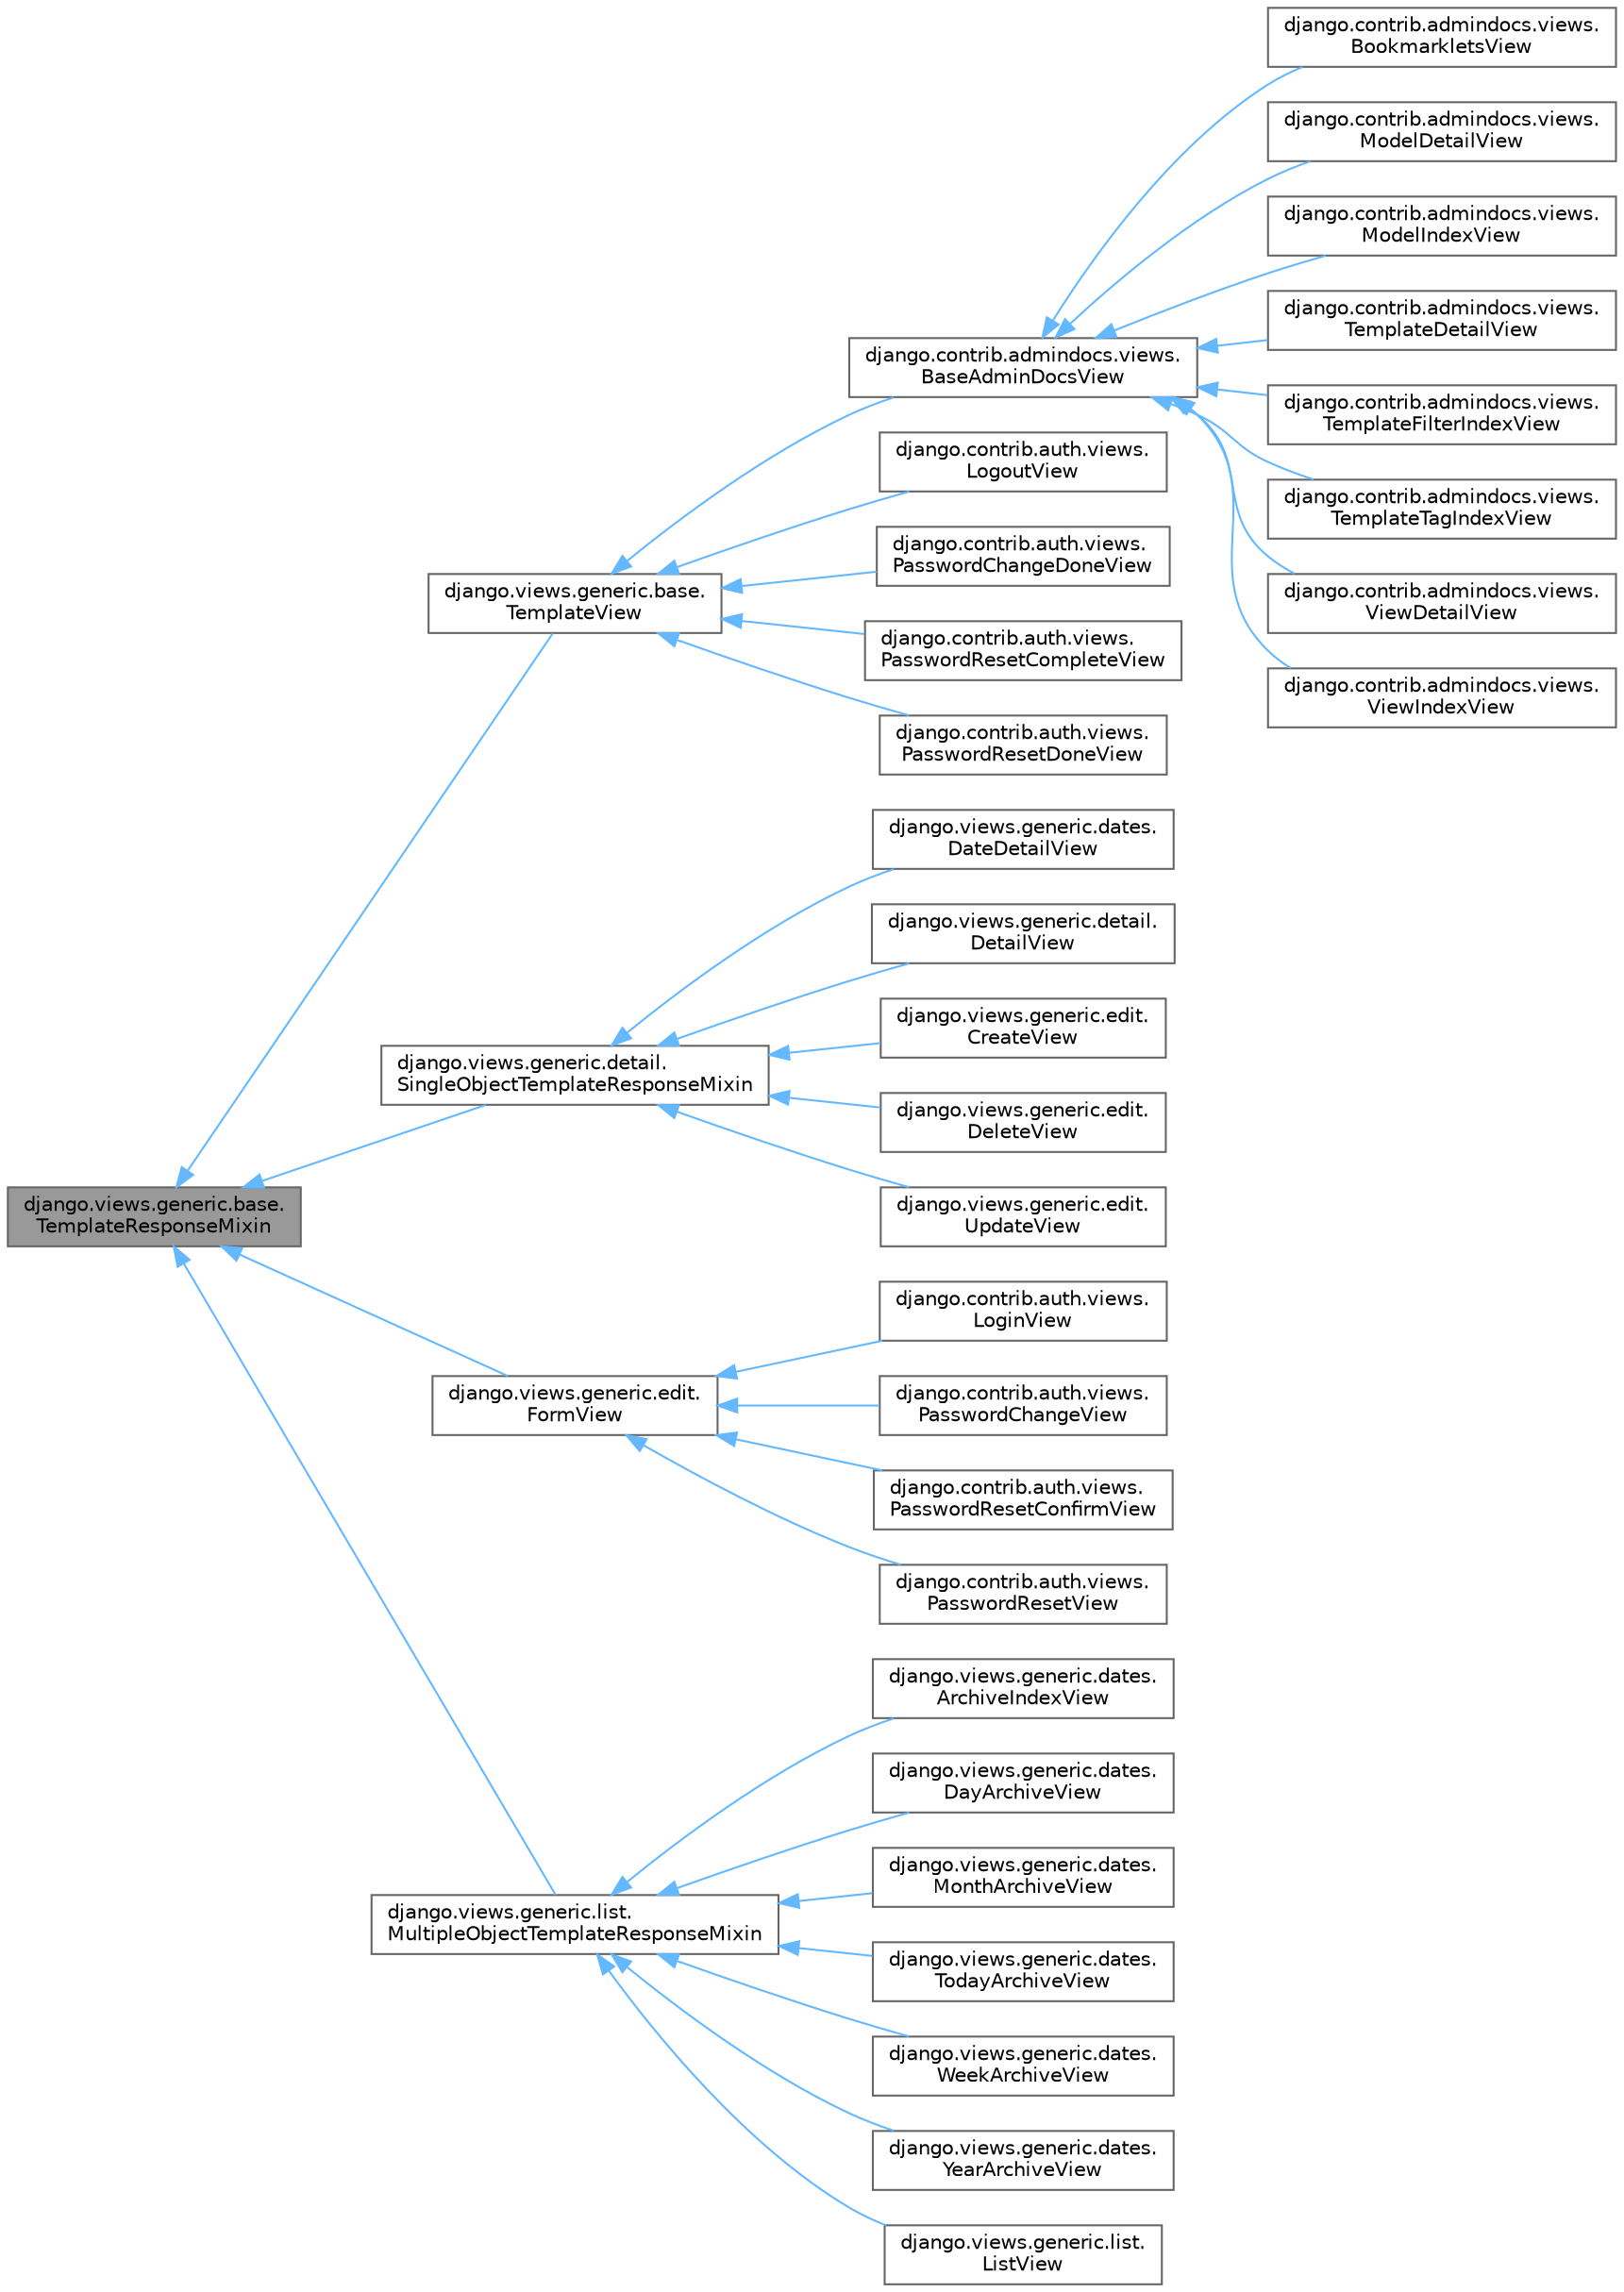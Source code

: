 digraph "django.views.generic.base.TemplateResponseMixin"
{
 // LATEX_PDF_SIZE
  bgcolor="transparent";
  edge [fontname=Helvetica,fontsize=10,labelfontname=Helvetica,labelfontsize=10];
  node [fontname=Helvetica,fontsize=10,shape=box,height=0.2,width=0.4];
  rankdir="LR";
  Node1 [id="Node000001",label="django.views.generic.base.\lTemplateResponseMixin",height=0.2,width=0.4,color="gray40", fillcolor="grey60", style="filled", fontcolor="black",tooltip=" "];
  Node1 -> Node2 [id="edge34_Node000001_Node000002",dir="back",color="steelblue1",style="solid",tooltip=" "];
  Node2 [id="Node000002",label="django.views.generic.base.\lTemplateView",height=0.2,width=0.4,color="gray40", fillcolor="white", style="filled",URL="$classdjango_1_1views_1_1generic_1_1base_1_1TemplateView.html",tooltip=" "];
  Node2 -> Node3 [id="edge35_Node000002_Node000003",dir="back",color="steelblue1",style="solid",tooltip=" "];
  Node3 [id="Node000003",label="django.contrib.admindocs.views.\lBaseAdminDocsView",height=0.2,width=0.4,color="gray40", fillcolor="white", style="filled",URL="$classdjango_1_1contrib_1_1admindocs_1_1views_1_1BaseAdminDocsView.html",tooltip=" "];
  Node3 -> Node4 [id="edge36_Node000003_Node000004",dir="back",color="steelblue1",style="solid",tooltip=" "];
  Node4 [id="Node000004",label="django.contrib.admindocs.views.\lBookmarkletsView",height=0.2,width=0.4,color="gray40", fillcolor="white", style="filled",URL="$classdjango_1_1contrib_1_1admindocs_1_1views_1_1BookmarkletsView.html",tooltip=" "];
  Node3 -> Node5 [id="edge37_Node000003_Node000005",dir="back",color="steelblue1",style="solid",tooltip=" "];
  Node5 [id="Node000005",label="django.contrib.admindocs.views.\lModelDetailView",height=0.2,width=0.4,color="gray40", fillcolor="white", style="filled",URL="$classdjango_1_1contrib_1_1admindocs_1_1views_1_1ModelDetailView.html",tooltip=" "];
  Node3 -> Node6 [id="edge38_Node000003_Node000006",dir="back",color="steelblue1",style="solid",tooltip=" "];
  Node6 [id="Node000006",label="django.contrib.admindocs.views.\lModelIndexView",height=0.2,width=0.4,color="gray40", fillcolor="white", style="filled",URL="$classdjango_1_1contrib_1_1admindocs_1_1views_1_1ModelIndexView.html",tooltip=" "];
  Node3 -> Node7 [id="edge39_Node000003_Node000007",dir="back",color="steelblue1",style="solid",tooltip=" "];
  Node7 [id="Node000007",label="django.contrib.admindocs.views.\lTemplateDetailView",height=0.2,width=0.4,color="gray40", fillcolor="white", style="filled",URL="$classdjango_1_1contrib_1_1admindocs_1_1views_1_1TemplateDetailView.html",tooltip=" "];
  Node3 -> Node8 [id="edge40_Node000003_Node000008",dir="back",color="steelblue1",style="solid",tooltip=" "];
  Node8 [id="Node000008",label="django.contrib.admindocs.views.\lTemplateFilterIndexView",height=0.2,width=0.4,color="gray40", fillcolor="white", style="filled",URL="$classdjango_1_1contrib_1_1admindocs_1_1views_1_1TemplateFilterIndexView.html",tooltip=" "];
  Node3 -> Node9 [id="edge41_Node000003_Node000009",dir="back",color="steelblue1",style="solid",tooltip=" "];
  Node9 [id="Node000009",label="django.contrib.admindocs.views.\lTemplateTagIndexView",height=0.2,width=0.4,color="gray40", fillcolor="white", style="filled",URL="$classdjango_1_1contrib_1_1admindocs_1_1views_1_1TemplateTagIndexView.html",tooltip=" "];
  Node3 -> Node10 [id="edge42_Node000003_Node000010",dir="back",color="steelblue1",style="solid",tooltip=" "];
  Node10 [id="Node000010",label="django.contrib.admindocs.views.\lViewDetailView",height=0.2,width=0.4,color="gray40", fillcolor="white", style="filled",URL="$classdjango_1_1contrib_1_1admindocs_1_1views_1_1ViewDetailView.html",tooltip=" "];
  Node3 -> Node11 [id="edge43_Node000003_Node000011",dir="back",color="steelblue1",style="solid",tooltip=" "];
  Node11 [id="Node000011",label="django.contrib.admindocs.views.\lViewIndexView",height=0.2,width=0.4,color="gray40", fillcolor="white", style="filled",URL="$classdjango_1_1contrib_1_1admindocs_1_1views_1_1ViewIndexView.html",tooltip=" "];
  Node2 -> Node12 [id="edge44_Node000002_Node000012",dir="back",color="steelblue1",style="solid",tooltip=" "];
  Node12 [id="Node000012",label="django.contrib.auth.views.\lLogoutView",height=0.2,width=0.4,color="gray40", fillcolor="white", style="filled",URL="$classdjango_1_1contrib_1_1auth_1_1views_1_1LogoutView.html",tooltip=" "];
  Node2 -> Node13 [id="edge45_Node000002_Node000013",dir="back",color="steelblue1",style="solid",tooltip=" "];
  Node13 [id="Node000013",label="django.contrib.auth.views.\lPasswordChangeDoneView",height=0.2,width=0.4,color="gray40", fillcolor="white", style="filled",URL="$classdjango_1_1contrib_1_1auth_1_1views_1_1PasswordChangeDoneView.html",tooltip=" "];
  Node2 -> Node14 [id="edge46_Node000002_Node000014",dir="back",color="steelblue1",style="solid",tooltip=" "];
  Node14 [id="Node000014",label="django.contrib.auth.views.\lPasswordResetCompleteView",height=0.2,width=0.4,color="gray40", fillcolor="white", style="filled",URL="$classdjango_1_1contrib_1_1auth_1_1views_1_1PasswordResetCompleteView.html",tooltip=" "];
  Node2 -> Node15 [id="edge47_Node000002_Node000015",dir="back",color="steelblue1",style="solid",tooltip=" "];
  Node15 [id="Node000015",label="django.contrib.auth.views.\lPasswordResetDoneView",height=0.2,width=0.4,color="gray40", fillcolor="white", style="filled",URL="$classdjango_1_1contrib_1_1auth_1_1views_1_1PasswordResetDoneView.html",tooltip=" "];
  Node1 -> Node16 [id="edge48_Node000001_Node000016",dir="back",color="steelblue1",style="solid",tooltip=" "];
  Node16 [id="Node000016",label="django.views.generic.detail.\lSingleObjectTemplateResponseMixin",height=0.2,width=0.4,color="gray40", fillcolor="white", style="filled",URL="$classdjango_1_1views_1_1generic_1_1detail_1_1SingleObjectTemplateResponseMixin.html",tooltip=" "];
  Node16 -> Node17 [id="edge49_Node000016_Node000017",dir="back",color="steelblue1",style="solid",tooltip=" "];
  Node17 [id="Node000017",label="django.views.generic.dates.\lDateDetailView",height=0.2,width=0.4,color="gray40", fillcolor="white", style="filled",URL="$classdjango_1_1views_1_1generic_1_1dates_1_1DateDetailView.html",tooltip=" "];
  Node16 -> Node18 [id="edge50_Node000016_Node000018",dir="back",color="steelblue1",style="solid",tooltip=" "];
  Node18 [id="Node000018",label="django.views.generic.detail.\lDetailView",height=0.2,width=0.4,color="gray40", fillcolor="white", style="filled",URL="$classdjango_1_1views_1_1generic_1_1detail_1_1DetailView.html",tooltip=" "];
  Node16 -> Node19 [id="edge51_Node000016_Node000019",dir="back",color="steelblue1",style="solid",tooltip=" "];
  Node19 [id="Node000019",label="django.views.generic.edit.\lCreateView",height=0.2,width=0.4,color="gray40", fillcolor="white", style="filled",URL="$classdjango_1_1views_1_1generic_1_1edit_1_1CreateView.html",tooltip=" "];
  Node16 -> Node20 [id="edge52_Node000016_Node000020",dir="back",color="steelblue1",style="solid",tooltip=" "];
  Node20 [id="Node000020",label="django.views.generic.edit.\lDeleteView",height=0.2,width=0.4,color="gray40", fillcolor="white", style="filled",URL="$classdjango_1_1views_1_1generic_1_1edit_1_1DeleteView.html",tooltip=" "];
  Node16 -> Node21 [id="edge53_Node000016_Node000021",dir="back",color="steelblue1",style="solid",tooltip=" "];
  Node21 [id="Node000021",label="django.views.generic.edit.\lUpdateView",height=0.2,width=0.4,color="gray40", fillcolor="white", style="filled",URL="$classdjango_1_1views_1_1generic_1_1edit_1_1UpdateView.html",tooltip=" "];
  Node1 -> Node22 [id="edge54_Node000001_Node000022",dir="back",color="steelblue1",style="solid",tooltip=" "];
  Node22 [id="Node000022",label="django.views.generic.edit.\lFormView",height=0.2,width=0.4,color="gray40", fillcolor="white", style="filled",URL="$classdjango_1_1views_1_1generic_1_1edit_1_1FormView.html",tooltip=" "];
  Node22 -> Node23 [id="edge55_Node000022_Node000023",dir="back",color="steelblue1",style="solid",tooltip=" "];
  Node23 [id="Node000023",label="django.contrib.auth.views.\lLoginView",height=0.2,width=0.4,color="gray40", fillcolor="white", style="filled",URL="$classdjango_1_1contrib_1_1auth_1_1views_1_1LoginView.html",tooltip=" "];
  Node22 -> Node24 [id="edge56_Node000022_Node000024",dir="back",color="steelblue1",style="solid",tooltip=" "];
  Node24 [id="Node000024",label="django.contrib.auth.views.\lPasswordChangeView",height=0.2,width=0.4,color="gray40", fillcolor="white", style="filled",URL="$classdjango_1_1contrib_1_1auth_1_1views_1_1PasswordChangeView.html",tooltip=" "];
  Node22 -> Node25 [id="edge57_Node000022_Node000025",dir="back",color="steelblue1",style="solid",tooltip=" "];
  Node25 [id="Node000025",label="django.contrib.auth.views.\lPasswordResetConfirmView",height=0.2,width=0.4,color="gray40", fillcolor="white", style="filled",URL="$classdjango_1_1contrib_1_1auth_1_1views_1_1PasswordResetConfirmView.html",tooltip=" "];
  Node22 -> Node26 [id="edge58_Node000022_Node000026",dir="back",color="steelblue1",style="solid",tooltip=" "];
  Node26 [id="Node000026",label="django.contrib.auth.views.\lPasswordResetView",height=0.2,width=0.4,color="gray40", fillcolor="white", style="filled",URL="$classdjango_1_1contrib_1_1auth_1_1views_1_1PasswordResetView.html",tooltip=" "];
  Node1 -> Node27 [id="edge59_Node000001_Node000027",dir="back",color="steelblue1",style="solid",tooltip=" "];
  Node27 [id="Node000027",label="django.views.generic.list.\lMultipleObjectTemplateResponseMixin",height=0.2,width=0.4,color="gray40", fillcolor="white", style="filled",URL="$classdjango_1_1views_1_1generic_1_1list_1_1MultipleObjectTemplateResponseMixin.html",tooltip=" "];
  Node27 -> Node28 [id="edge60_Node000027_Node000028",dir="back",color="steelblue1",style="solid",tooltip=" "];
  Node28 [id="Node000028",label="django.views.generic.dates.\lArchiveIndexView",height=0.2,width=0.4,color="gray40", fillcolor="white", style="filled",URL="$classdjango_1_1views_1_1generic_1_1dates_1_1ArchiveIndexView.html",tooltip=" "];
  Node27 -> Node29 [id="edge61_Node000027_Node000029",dir="back",color="steelblue1",style="solid",tooltip=" "];
  Node29 [id="Node000029",label="django.views.generic.dates.\lDayArchiveView",height=0.2,width=0.4,color="gray40", fillcolor="white", style="filled",URL="$classdjango_1_1views_1_1generic_1_1dates_1_1DayArchiveView.html",tooltip=" "];
  Node27 -> Node30 [id="edge62_Node000027_Node000030",dir="back",color="steelblue1",style="solid",tooltip=" "];
  Node30 [id="Node000030",label="django.views.generic.dates.\lMonthArchiveView",height=0.2,width=0.4,color="gray40", fillcolor="white", style="filled",URL="$classdjango_1_1views_1_1generic_1_1dates_1_1MonthArchiveView.html",tooltip=" "];
  Node27 -> Node31 [id="edge63_Node000027_Node000031",dir="back",color="steelblue1",style="solid",tooltip=" "];
  Node31 [id="Node000031",label="django.views.generic.dates.\lTodayArchiveView",height=0.2,width=0.4,color="gray40", fillcolor="white", style="filled",URL="$classdjango_1_1views_1_1generic_1_1dates_1_1TodayArchiveView.html",tooltip=" "];
  Node27 -> Node32 [id="edge64_Node000027_Node000032",dir="back",color="steelblue1",style="solid",tooltip=" "];
  Node32 [id="Node000032",label="django.views.generic.dates.\lWeekArchiveView",height=0.2,width=0.4,color="gray40", fillcolor="white", style="filled",URL="$classdjango_1_1views_1_1generic_1_1dates_1_1WeekArchiveView.html",tooltip=" "];
  Node27 -> Node33 [id="edge65_Node000027_Node000033",dir="back",color="steelblue1",style="solid",tooltip=" "];
  Node33 [id="Node000033",label="django.views.generic.dates.\lYearArchiveView",height=0.2,width=0.4,color="gray40", fillcolor="white", style="filled",URL="$classdjango_1_1views_1_1generic_1_1dates_1_1YearArchiveView.html",tooltip=" "];
  Node27 -> Node34 [id="edge66_Node000027_Node000034",dir="back",color="steelblue1",style="solid",tooltip=" "];
  Node34 [id="Node000034",label="django.views.generic.list.\lListView",height=0.2,width=0.4,color="gray40", fillcolor="white", style="filled",URL="$classdjango_1_1views_1_1generic_1_1list_1_1ListView.html",tooltip=" "];
}
